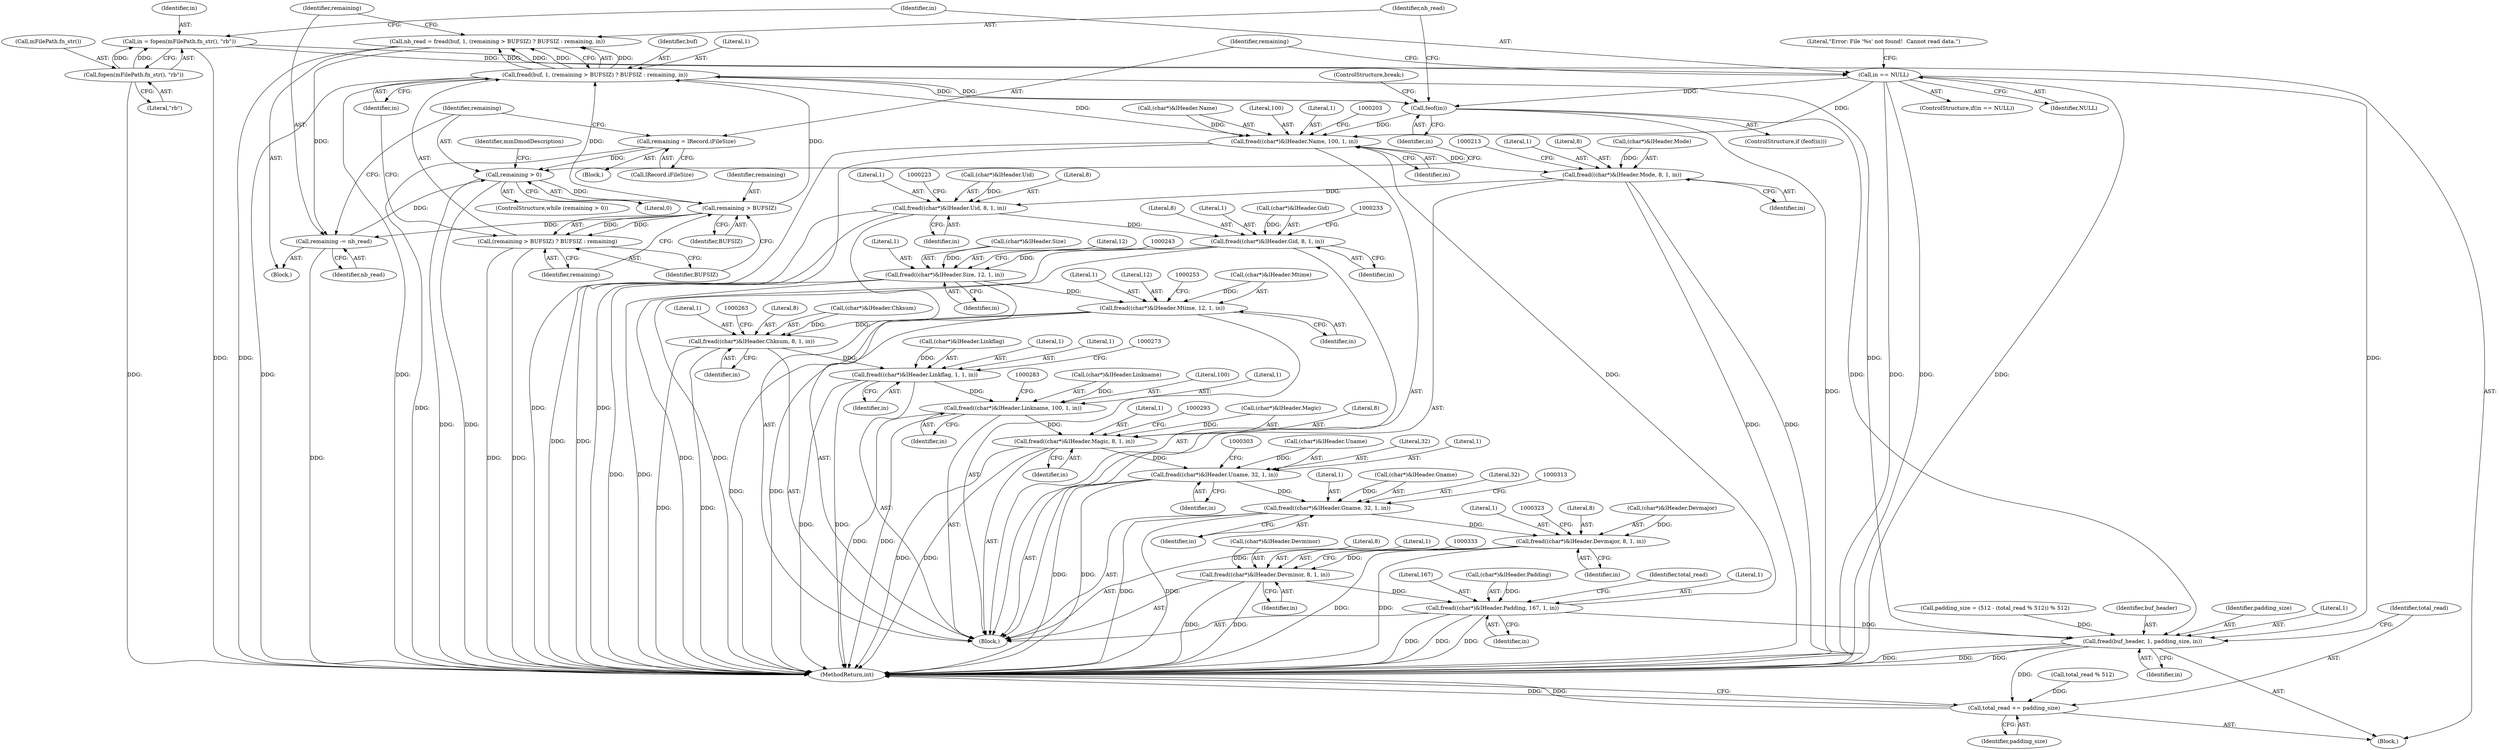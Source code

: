 digraph "0_savannah_40cc957f52e772f45125126439ba9333cf2d2998_0@API" {
"1000148" [label="(Call,nb_read = fread(buf, 1, (remaining > BUFSIZ) ? BUFSIZ : remaining, in))"];
"1000150" [label="(Call,fread(buf, 1, (remaining > BUFSIZ) ? BUFSIZ : remaining, in))"];
"1000154" [label="(Call,remaining > BUFSIZ)"];
"1000139" [label="(Call,remaining > 0)"];
"1000132" [label="(Call,remaining = lRecord.iFileSize)"];
"1000160" [label="(Call,remaining -= nb_read)"];
"1000148" [label="(Call,nb_read = fread(buf, 1, (remaining > BUFSIZ) ? BUFSIZ : remaining, in))"];
"1000144" [label="(Call,feof(in))"];
"1000119" [label="(Call,in == NULL)"];
"1000113" [label="(Call,in = fopen(mFilePath.fn_str(), \"rb\"))"];
"1000115" [label="(Call,fopen(mFilePath.fn_str(), \"rb\"))"];
"1000191" [label="(Call,fread((char*)&lHeader.Name, 100, 1, in))"];
"1000201" [label="(Call,fread((char*)&lHeader.Mode, 8, 1, in))"];
"1000211" [label="(Call,fread((char*)&lHeader.Uid, 8, 1, in))"];
"1000221" [label="(Call,fread((char*)&lHeader.Gid, 8, 1, in))"];
"1000231" [label="(Call,fread((char*)&lHeader.Size, 12, 1, in))"];
"1000241" [label="(Call,fread((char*)&lHeader.Mtime, 12, 1, in))"];
"1000251" [label="(Call,fread((char*)&lHeader.Chksum, 8, 1, in))"];
"1000261" [label="(Call,fread((char*)&lHeader.Linkflag, 1, 1, in))"];
"1000271" [label="(Call,fread((char*)&lHeader.Linkname, 100, 1, in))"];
"1000281" [label="(Call,fread((char*)&lHeader.Magic, 8, 1, in))"];
"1000291" [label="(Call,fread((char*)&lHeader.Uname, 32, 1, in))"];
"1000301" [label="(Call,fread((char*)&lHeader.Gname, 32, 1, in))"];
"1000311" [label="(Call,fread((char*)&lHeader.Devmajor, 8, 1, in))"];
"1000321" [label="(Call,fread((char*)&lHeader.Devminor, 8, 1, in))"];
"1000331" [label="(Call,fread((char*)&lHeader.Padding, 167, 1, in))"];
"1000456" [label="(Call,fread(buf_header, 1, padding_size, in))"];
"1000461" [label="(Call,total_read += padding_size)"];
"1000153" [label="(Call,(remaining > BUFSIZ) ? BUFSIZ : remaining)"];
"1000157" [label="(Identifier,BUFSIZ)"];
"1000298" [label="(Literal,32)"];
"1000221" [label="(Call,fread((char*)&lHeader.Gid, 8, 1, in))"];
"1000148" [label="(Call,nb_read = fread(buf, 1, (remaining > BUFSIZ) ? BUFSIZ : remaining, in))"];
"1000239" [label="(Literal,1)"];
"1000133" [label="(Identifier,remaining)"];
"1000165" [label="(Identifier,mmDmodDescription)"];
"1000340" [label="(Identifier,in)"];
"1000116" [label="(Call,mFilePath.fn_str())"];
"1000309" [label="(Literal,1)"];
"1000272" [label="(Call,(char*)&lHeader.Linkname)"];
"1000230" [label="(Identifier,in)"];
"1000322" [label="(Call,(char*)&lHeader.Devminor)"];
"1000209" [label="(Literal,1)"];
"1000320" [label="(Identifier,in)"];
"1000339" [label="(Literal,1)"];
"1000208" [label="(Literal,8)"];
"1000462" [label="(Identifier,total_read)"];
"1000150" [label="(Call,fread(buf, 1, (remaining > BUFSIZ) ? BUFSIZ : remaining, in))"];
"1000118" [label="(ControlStructure,if(in == NULL))"];
"1000459" [label="(Identifier,padding_size)"];
"1000139" [label="(Call,remaining > 0)"];
"1000218" [label="(Literal,8)"];
"1000162" [label="(Identifier,nb_read)"];
"1000138" [label="(ControlStructure,while (remaining > 0))"];
"1000456" [label="(Call,fread(buf_header, 1, padding_size, in))"];
"1000452" [label="(Call,total_read % 512)"];
"1000321" [label="(Call,fread((char*)&lHeader.Devminor, 8, 1, in))"];
"1000232" [label="(Call,(char*)&lHeader.Size)"];
"1000160" [label="(Call,remaining -= nb_read)"];
"1000461" [label="(Call,total_read += padding_size)"];
"1000338" [label="(Literal,167)"];
"1000260" [label="(Identifier,in)"];
"1000125" [label="(Literal,\"Error: File '%s' not found!  Cannot read data.\")"];
"1000104" [label="(Block,)"];
"1000262" [label="(Call,(char*)&lHeader.Linkflag)"];
"1000161" [label="(Identifier,remaining)"];
"1000212" [label="(Call,(char*)&lHeader.Uid)"];
"1000191" [label="(Call,fread((char*)&lHeader.Name, 100, 1, in))"];
"1000261" [label="(Call,fread((char*)&lHeader.Linkflag, 1, 1, in))"];
"1000281" [label="(Call,fread((char*)&lHeader.Magic, 8, 1, in))"];
"1000318" [label="(Literal,8)"];
"1000282" [label="(Call,(char*)&lHeader.Magic)"];
"1000156" [label="(Identifier,BUFSIZ)"];
"1000192" [label="(Call,(char*)&lHeader.Name)"];
"1000251" [label="(Call,fread((char*)&lHeader.Chksum, 8, 1, in))"];
"1000140" [label="(Identifier,remaining)"];
"1000158" [label="(Identifier,remaining)"];
"1000460" [label="(Identifier,in)"];
"1000141" [label="(Literal,0)"];
"1000242" [label="(Call,(char*)&lHeader.Mtime)"];
"1000202" [label="(Call,(char*)&lHeader.Mode)"];
"1000153" [label="(Call,(remaining > BUFSIZ) ? BUFSIZ : remaining)"];
"1000155" [label="(Identifier,remaining)"];
"1000149" [label="(Identifier,nb_read)"];
"1000249" [label="(Literal,1)"];
"1000210" [label="(Identifier,in)"];
"1000330" [label="(Identifier,in)"];
"1000154" [label="(Call,remaining > BUFSIZ)"];
"1000130" [label="(Block,)"];
"1000278" [label="(Literal,100)"];
"1000258" [label="(Literal,8)"];
"1000288" [label="(Literal,8)"];
"1000270" [label="(Identifier,in)"];
"1000114" [label="(Identifier,in)"];
"1000201" [label="(Call,fread((char*)&lHeader.Mode, 8, 1, in))"];
"1000134" [label="(Call,lRecord.iFileSize)"];
"1000143" [label="(ControlStructure,if (feof(in)))"];
"1000151" [label="(Identifier,buf)"];
"1000146" [label="(ControlStructure,break;)"];
"1000268" [label="(Literal,1)"];
"1000228" [label="(Literal,8)"];
"1000113" [label="(Call,in = fopen(mFilePath.fn_str(), \"rb\"))"];
"1000219" [label="(Literal,1)"];
"1000117" [label="(Literal,\"rb\")"];
"1000312" [label="(Call,(char*)&lHeader.Devmajor)"];
"1000290" [label="(Identifier,in)"];
"1000229" [label="(Literal,1)"];
"1000332" [label="(Call,(char*)&lHeader.Padding)"];
"1000252" [label="(Call,(char*)&lHeader.Chksum)"];
"1000240" [label="(Identifier,in)"];
"1000311" [label="(Call,fread((char*)&lHeader.Devmajor, 8, 1, in))"];
"1000120" [label="(Identifier,in)"];
"1000248" [label="(Literal,12)"];
"1000115" [label="(Call,fopen(mFilePath.fn_str(), \"rb\"))"];
"1000142" [label="(Block,)"];
"1000198" [label="(Literal,100)"];
"1000231" [label="(Call,fread((char*)&lHeader.Size, 12, 1, in))"];
"1000159" [label="(Identifier,in)"];
"1000152" [label="(Literal,1)"];
"1000301" [label="(Call,fread((char*)&lHeader.Gname, 32, 1, in))"];
"1000302" [label="(Call,(char*)&lHeader.Gname)"];
"1000458" [label="(Literal,1)"];
"1000463" [label="(Identifier,padding_size)"];
"1000259" [label="(Literal,1)"];
"1000238" [label="(Literal,12)"];
"1000328" [label="(Literal,8)"];
"1000342" [label="(Identifier,total_read)"];
"1000121" [label="(Identifier,NULL)"];
"1000119" [label="(Call,in == NULL)"];
"1000280" [label="(Identifier,in)"];
"1000447" [label="(Call,padding_size = (512 - (total_read % 512)) % 512)"];
"1000300" [label="(Identifier,in)"];
"1000299" [label="(Literal,1)"];
"1000211" [label="(Call,fread((char*)&lHeader.Uid, 8, 1, in))"];
"1000241" [label="(Call,fread((char*)&lHeader.Mtime, 12, 1, in))"];
"1000271" [label="(Call,fread((char*)&lHeader.Linkname, 100, 1, in))"];
"1000292" [label="(Call,(char*)&lHeader.Uname)"];
"1000329" [label="(Literal,1)"];
"1000279" [label="(Literal,1)"];
"1000145" [label="(Identifier,in)"];
"1000178" [label="(Block,)"];
"1000132" [label="(Call,remaining = lRecord.iFileSize)"];
"1000199" [label="(Literal,1)"];
"1000289" [label="(Literal,1)"];
"1000144" [label="(Call,feof(in))"];
"1000464" [label="(MethodReturn,int)"];
"1000200" [label="(Identifier,in)"];
"1000220" [label="(Identifier,in)"];
"1000310" [label="(Identifier,in)"];
"1000291" [label="(Call,fread((char*)&lHeader.Uname, 32, 1, in))"];
"1000331" [label="(Call,fread((char*)&lHeader.Padding, 167, 1, in))"];
"1000222" [label="(Call,(char*)&lHeader.Gid)"];
"1000250" [label="(Identifier,in)"];
"1000269" [label="(Literal,1)"];
"1000319" [label="(Literal,1)"];
"1000308" [label="(Literal,32)"];
"1000457" [label="(Identifier,buf_header)"];
"1000148" -> "1000142"  [label="AST: "];
"1000148" -> "1000150"  [label="CFG: "];
"1000149" -> "1000148"  [label="AST: "];
"1000150" -> "1000148"  [label="AST: "];
"1000161" -> "1000148"  [label="CFG: "];
"1000148" -> "1000464"  [label="DDG: "];
"1000150" -> "1000148"  [label="DDG: "];
"1000150" -> "1000148"  [label="DDG: "];
"1000150" -> "1000148"  [label="DDG: "];
"1000150" -> "1000148"  [label="DDG: "];
"1000148" -> "1000160"  [label="DDG: "];
"1000150" -> "1000159"  [label="CFG: "];
"1000151" -> "1000150"  [label="AST: "];
"1000152" -> "1000150"  [label="AST: "];
"1000153" -> "1000150"  [label="AST: "];
"1000159" -> "1000150"  [label="AST: "];
"1000150" -> "1000464"  [label="DDG: "];
"1000150" -> "1000464"  [label="DDG: "];
"1000150" -> "1000144"  [label="DDG: "];
"1000154" -> "1000150"  [label="DDG: "];
"1000154" -> "1000150"  [label="DDG: "];
"1000144" -> "1000150"  [label="DDG: "];
"1000150" -> "1000191"  [label="DDG: "];
"1000150" -> "1000456"  [label="DDG: "];
"1000154" -> "1000153"  [label="AST: "];
"1000154" -> "1000156"  [label="CFG: "];
"1000155" -> "1000154"  [label="AST: "];
"1000156" -> "1000154"  [label="AST: "];
"1000157" -> "1000154"  [label="CFG: "];
"1000158" -> "1000154"  [label="CFG: "];
"1000139" -> "1000154"  [label="DDG: "];
"1000154" -> "1000153"  [label="DDG: "];
"1000154" -> "1000153"  [label="DDG: "];
"1000154" -> "1000160"  [label="DDG: "];
"1000139" -> "1000138"  [label="AST: "];
"1000139" -> "1000141"  [label="CFG: "];
"1000140" -> "1000139"  [label="AST: "];
"1000141" -> "1000139"  [label="AST: "];
"1000145" -> "1000139"  [label="CFG: "];
"1000165" -> "1000139"  [label="CFG: "];
"1000139" -> "1000464"  [label="DDG: "];
"1000139" -> "1000464"  [label="DDG: "];
"1000132" -> "1000139"  [label="DDG: "];
"1000160" -> "1000139"  [label="DDG: "];
"1000132" -> "1000130"  [label="AST: "];
"1000132" -> "1000134"  [label="CFG: "];
"1000133" -> "1000132"  [label="AST: "];
"1000134" -> "1000132"  [label="AST: "];
"1000140" -> "1000132"  [label="CFG: "];
"1000132" -> "1000464"  [label="DDG: "];
"1000160" -> "1000142"  [label="AST: "];
"1000160" -> "1000162"  [label="CFG: "];
"1000161" -> "1000160"  [label="AST: "];
"1000162" -> "1000160"  [label="AST: "];
"1000140" -> "1000160"  [label="CFG: "];
"1000160" -> "1000464"  [label="DDG: "];
"1000144" -> "1000143"  [label="AST: "];
"1000144" -> "1000145"  [label="CFG: "];
"1000145" -> "1000144"  [label="AST: "];
"1000146" -> "1000144"  [label="CFG: "];
"1000149" -> "1000144"  [label="CFG: "];
"1000144" -> "1000464"  [label="DDG: "];
"1000119" -> "1000144"  [label="DDG: "];
"1000144" -> "1000191"  [label="DDG: "];
"1000144" -> "1000456"  [label="DDG: "];
"1000119" -> "1000118"  [label="AST: "];
"1000119" -> "1000121"  [label="CFG: "];
"1000120" -> "1000119"  [label="AST: "];
"1000121" -> "1000119"  [label="AST: "];
"1000125" -> "1000119"  [label="CFG: "];
"1000133" -> "1000119"  [label="CFG: "];
"1000119" -> "1000464"  [label="DDG: "];
"1000119" -> "1000464"  [label="DDG: "];
"1000119" -> "1000464"  [label="DDG: "];
"1000113" -> "1000119"  [label="DDG: "];
"1000119" -> "1000191"  [label="DDG: "];
"1000119" -> "1000456"  [label="DDG: "];
"1000113" -> "1000104"  [label="AST: "];
"1000113" -> "1000115"  [label="CFG: "];
"1000114" -> "1000113"  [label="AST: "];
"1000115" -> "1000113"  [label="AST: "];
"1000120" -> "1000113"  [label="CFG: "];
"1000113" -> "1000464"  [label="DDG: "];
"1000115" -> "1000113"  [label="DDG: "];
"1000115" -> "1000113"  [label="DDG: "];
"1000115" -> "1000117"  [label="CFG: "];
"1000116" -> "1000115"  [label="AST: "];
"1000117" -> "1000115"  [label="AST: "];
"1000115" -> "1000464"  [label="DDG: "];
"1000191" -> "1000178"  [label="AST: "];
"1000191" -> "1000200"  [label="CFG: "];
"1000192" -> "1000191"  [label="AST: "];
"1000198" -> "1000191"  [label="AST: "];
"1000199" -> "1000191"  [label="AST: "];
"1000200" -> "1000191"  [label="AST: "];
"1000203" -> "1000191"  [label="CFG: "];
"1000191" -> "1000464"  [label="DDG: "];
"1000191" -> "1000464"  [label="DDG: "];
"1000192" -> "1000191"  [label="DDG: "];
"1000331" -> "1000191"  [label="DDG: "];
"1000191" -> "1000201"  [label="DDG: "];
"1000201" -> "1000178"  [label="AST: "];
"1000201" -> "1000210"  [label="CFG: "];
"1000202" -> "1000201"  [label="AST: "];
"1000208" -> "1000201"  [label="AST: "];
"1000209" -> "1000201"  [label="AST: "];
"1000210" -> "1000201"  [label="AST: "];
"1000213" -> "1000201"  [label="CFG: "];
"1000201" -> "1000464"  [label="DDG: "];
"1000201" -> "1000464"  [label="DDG: "];
"1000202" -> "1000201"  [label="DDG: "];
"1000201" -> "1000211"  [label="DDG: "];
"1000211" -> "1000178"  [label="AST: "];
"1000211" -> "1000220"  [label="CFG: "];
"1000212" -> "1000211"  [label="AST: "];
"1000218" -> "1000211"  [label="AST: "];
"1000219" -> "1000211"  [label="AST: "];
"1000220" -> "1000211"  [label="AST: "];
"1000223" -> "1000211"  [label="CFG: "];
"1000211" -> "1000464"  [label="DDG: "];
"1000211" -> "1000464"  [label="DDG: "];
"1000212" -> "1000211"  [label="DDG: "];
"1000211" -> "1000221"  [label="DDG: "];
"1000221" -> "1000178"  [label="AST: "];
"1000221" -> "1000230"  [label="CFG: "];
"1000222" -> "1000221"  [label="AST: "];
"1000228" -> "1000221"  [label="AST: "];
"1000229" -> "1000221"  [label="AST: "];
"1000230" -> "1000221"  [label="AST: "];
"1000233" -> "1000221"  [label="CFG: "];
"1000221" -> "1000464"  [label="DDG: "];
"1000221" -> "1000464"  [label="DDG: "];
"1000222" -> "1000221"  [label="DDG: "];
"1000221" -> "1000231"  [label="DDG: "];
"1000231" -> "1000178"  [label="AST: "];
"1000231" -> "1000240"  [label="CFG: "];
"1000232" -> "1000231"  [label="AST: "];
"1000238" -> "1000231"  [label="AST: "];
"1000239" -> "1000231"  [label="AST: "];
"1000240" -> "1000231"  [label="AST: "];
"1000243" -> "1000231"  [label="CFG: "];
"1000231" -> "1000464"  [label="DDG: "];
"1000231" -> "1000464"  [label="DDG: "];
"1000232" -> "1000231"  [label="DDG: "];
"1000231" -> "1000241"  [label="DDG: "];
"1000241" -> "1000178"  [label="AST: "];
"1000241" -> "1000250"  [label="CFG: "];
"1000242" -> "1000241"  [label="AST: "];
"1000248" -> "1000241"  [label="AST: "];
"1000249" -> "1000241"  [label="AST: "];
"1000250" -> "1000241"  [label="AST: "];
"1000253" -> "1000241"  [label="CFG: "];
"1000241" -> "1000464"  [label="DDG: "];
"1000241" -> "1000464"  [label="DDG: "];
"1000242" -> "1000241"  [label="DDG: "];
"1000241" -> "1000251"  [label="DDG: "];
"1000251" -> "1000178"  [label="AST: "];
"1000251" -> "1000260"  [label="CFG: "];
"1000252" -> "1000251"  [label="AST: "];
"1000258" -> "1000251"  [label="AST: "];
"1000259" -> "1000251"  [label="AST: "];
"1000260" -> "1000251"  [label="AST: "];
"1000263" -> "1000251"  [label="CFG: "];
"1000251" -> "1000464"  [label="DDG: "];
"1000251" -> "1000464"  [label="DDG: "];
"1000252" -> "1000251"  [label="DDG: "];
"1000251" -> "1000261"  [label="DDG: "];
"1000261" -> "1000178"  [label="AST: "];
"1000261" -> "1000270"  [label="CFG: "];
"1000262" -> "1000261"  [label="AST: "];
"1000268" -> "1000261"  [label="AST: "];
"1000269" -> "1000261"  [label="AST: "];
"1000270" -> "1000261"  [label="AST: "];
"1000273" -> "1000261"  [label="CFG: "];
"1000261" -> "1000464"  [label="DDG: "];
"1000261" -> "1000464"  [label="DDG: "];
"1000262" -> "1000261"  [label="DDG: "];
"1000261" -> "1000271"  [label="DDG: "];
"1000271" -> "1000178"  [label="AST: "];
"1000271" -> "1000280"  [label="CFG: "];
"1000272" -> "1000271"  [label="AST: "];
"1000278" -> "1000271"  [label="AST: "];
"1000279" -> "1000271"  [label="AST: "];
"1000280" -> "1000271"  [label="AST: "];
"1000283" -> "1000271"  [label="CFG: "];
"1000271" -> "1000464"  [label="DDG: "];
"1000271" -> "1000464"  [label="DDG: "];
"1000272" -> "1000271"  [label="DDG: "];
"1000271" -> "1000281"  [label="DDG: "];
"1000281" -> "1000178"  [label="AST: "];
"1000281" -> "1000290"  [label="CFG: "];
"1000282" -> "1000281"  [label="AST: "];
"1000288" -> "1000281"  [label="AST: "];
"1000289" -> "1000281"  [label="AST: "];
"1000290" -> "1000281"  [label="AST: "];
"1000293" -> "1000281"  [label="CFG: "];
"1000281" -> "1000464"  [label="DDG: "];
"1000281" -> "1000464"  [label="DDG: "];
"1000282" -> "1000281"  [label="DDG: "];
"1000281" -> "1000291"  [label="DDG: "];
"1000291" -> "1000178"  [label="AST: "];
"1000291" -> "1000300"  [label="CFG: "];
"1000292" -> "1000291"  [label="AST: "];
"1000298" -> "1000291"  [label="AST: "];
"1000299" -> "1000291"  [label="AST: "];
"1000300" -> "1000291"  [label="AST: "];
"1000303" -> "1000291"  [label="CFG: "];
"1000291" -> "1000464"  [label="DDG: "];
"1000291" -> "1000464"  [label="DDG: "];
"1000292" -> "1000291"  [label="DDG: "];
"1000291" -> "1000301"  [label="DDG: "];
"1000301" -> "1000178"  [label="AST: "];
"1000301" -> "1000310"  [label="CFG: "];
"1000302" -> "1000301"  [label="AST: "];
"1000308" -> "1000301"  [label="AST: "];
"1000309" -> "1000301"  [label="AST: "];
"1000310" -> "1000301"  [label="AST: "];
"1000313" -> "1000301"  [label="CFG: "];
"1000301" -> "1000464"  [label="DDG: "];
"1000301" -> "1000464"  [label="DDG: "];
"1000302" -> "1000301"  [label="DDG: "];
"1000301" -> "1000311"  [label="DDG: "];
"1000311" -> "1000178"  [label="AST: "];
"1000311" -> "1000320"  [label="CFG: "];
"1000312" -> "1000311"  [label="AST: "];
"1000318" -> "1000311"  [label="AST: "];
"1000319" -> "1000311"  [label="AST: "];
"1000320" -> "1000311"  [label="AST: "];
"1000323" -> "1000311"  [label="CFG: "];
"1000311" -> "1000464"  [label="DDG: "];
"1000311" -> "1000464"  [label="DDG: "];
"1000312" -> "1000311"  [label="DDG: "];
"1000311" -> "1000321"  [label="DDG: "];
"1000321" -> "1000178"  [label="AST: "];
"1000321" -> "1000330"  [label="CFG: "];
"1000322" -> "1000321"  [label="AST: "];
"1000328" -> "1000321"  [label="AST: "];
"1000329" -> "1000321"  [label="AST: "];
"1000330" -> "1000321"  [label="AST: "];
"1000333" -> "1000321"  [label="CFG: "];
"1000321" -> "1000464"  [label="DDG: "];
"1000321" -> "1000464"  [label="DDG: "];
"1000322" -> "1000321"  [label="DDG: "];
"1000321" -> "1000331"  [label="DDG: "];
"1000331" -> "1000178"  [label="AST: "];
"1000331" -> "1000340"  [label="CFG: "];
"1000332" -> "1000331"  [label="AST: "];
"1000338" -> "1000331"  [label="AST: "];
"1000339" -> "1000331"  [label="AST: "];
"1000340" -> "1000331"  [label="AST: "];
"1000342" -> "1000331"  [label="CFG: "];
"1000331" -> "1000464"  [label="DDG: "];
"1000331" -> "1000464"  [label="DDG: "];
"1000331" -> "1000464"  [label="DDG: "];
"1000332" -> "1000331"  [label="DDG: "];
"1000331" -> "1000456"  [label="DDG: "];
"1000456" -> "1000104"  [label="AST: "];
"1000456" -> "1000460"  [label="CFG: "];
"1000457" -> "1000456"  [label="AST: "];
"1000458" -> "1000456"  [label="AST: "];
"1000459" -> "1000456"  [label="AST: "];
"1000460" -> "1000456"  [label="AST: "];
"1000462" -> "1000456"  [label="CFG: "];
"1000456" -> "1000464"  [label="DDG: "];
"1000456" -> "1000464"  [label="DDG: "];
"1000456" -> "1000464"  [label="DDG: "];
"1000447" -> "1000456"  [label="DDG: "];
"1000456" -> "1000461"  [label="DDG: "];
"1000461" -> "1000104"  [label="AST: "];
"1000461" -> "1000463"  [label="CFG: "];
"1000462" -> "1000461"  [label="AST: "];
"1000463" -> "1000461"  [label="AST: "];
"1000464" -> "1000461"  [label="CFG: "];
"1000461" -> "1000464"  [label="DDG: "];
"1000461" -> "1000464"  [label="DDG: "];
"1000452" -> "1000461"  [label="DDG: "];
"1000153" -> "1000157"  [label="CFG: "];
"1000153" -> "1000158"  [label="CFG: "];
"1000157" -> "1000153"  [label="AST: "];
"1000158" -> "1000153"  [label="AST: "];
"1000159" -> "1000153"  [label="CFG: "];
"1000153" -> "1000464"  [label="DDG: "];
"1000153" -> "1000464"  [label="DDG: "];
}

